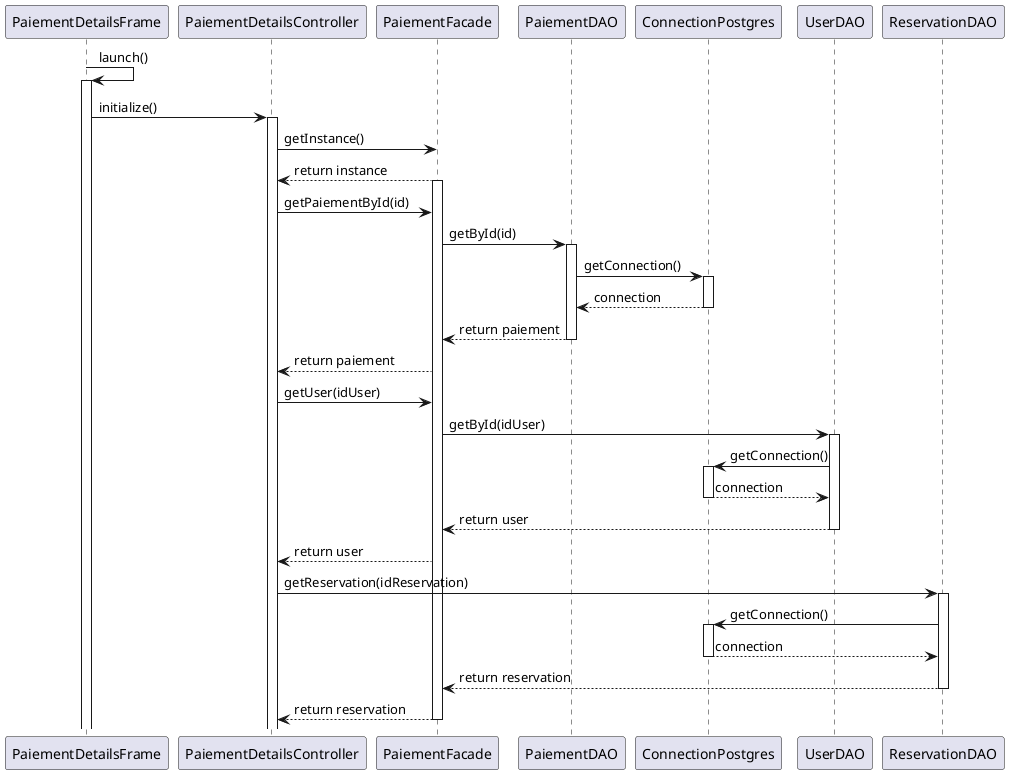 @startuml getDetailsPaiement
'https://plantuml.com/sequence-diagram

PaiementDetailsFrame -> PaiementDetailsFrame : launch()
activate PaiementDetailsFrame

PaiementDetailsFrame -> PaiementDetailsController : initialize()
activate PaiementDetailsController

PaiementDetailsController -> PaiementFacade : getInstance()

PaiementFacade --> PaiementDetailsController : return instance
activate PaiementFacade

PaiementDetailsController -> PaiementFacade : getPaiementById(id)


PaiementFacade -> PaiementDAO : getById(id)
activate PaiementDAO

PaiementDAO -> ConnectionPostgres : getConnection()
activate ConnectionPostgres

ConnectionPostgres --> PaiementDAO : connection
deactivate ConnectionPostgres

PaiementDAO --> PaiementFacade : return paiement
deactivate PaiementDAO

PaiementFacade --> PaiementDetailsController : return paiement

PaiementDetailsController -> PaiementFacade : getUser(idUser)

PaiementFacade -> UserDAO : getById(idUser)
activate UserDAO

UserDAO -> ConnectionPostgres : getConnection()
activate ConnectionPostgres

ConnectionPostgres --> UserDAO : connection
deactivate ConnectionPostgres

UserDAO --> PaiementFacade : return user
deactivate UserDAO

PaiementFacade --> PaiementDetailsController : return user

PaiementDetailsController -> ReservationDAO : getReservation(idReservation)
activate ReservationDAO

ReservationDAO -> ConnectionPostgres : getConnection()
activate ConnectionPostgres

ConnectionPostgres --> ReservationDAO : connection
deactivate ConnectionPostgres

ReservationDAO --> PaiementFacade : return reservation
deactivate ReservationDAO

PaiementFacade --> PaiementDetailsController : return reservation
deactivate PaiementFacade


@enduml